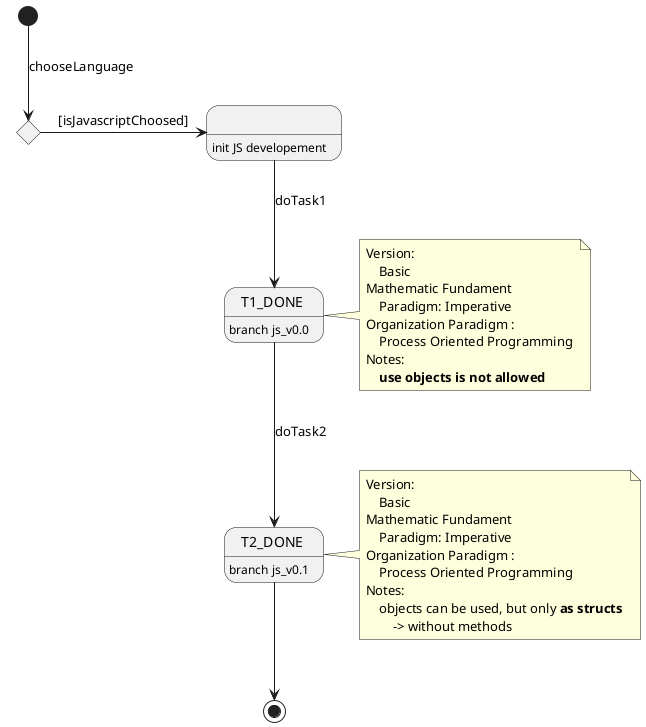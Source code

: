 @startuml develop process

state languageChoice <<choice>>

state WITH_JavaScript as " " : init JS developement  
state T1 as "T1_DONE " : branch js_v0.0
state T2 as "T2_DONE " : branch js_v0.1

[*] --> languageChoice : chooseLanguage
languageChoice -right-> WITH_JavaScript : [isJavascriptChoosed]
WITH_JavaScript --> T1 : doTask1
T1 --> T2 : doTask2
T2 --> [*]

note right of T1
Version: 
    Basic
Mathematic Fundament 
    Paradigm: Imperative
Organization Paradigm : 
    Process Oriented Programming 
Notes: 
    <b>use objects is not allowed</b>
endnote

note right of T2
Version: 
    Basic
Mathematic Fundament 
    Paradigm: Imperative
Organization Paradigm : 
    Process Oriented Programming    
Notes: 
    objects can be used, but only <b>as structs</b> 
        -> without methods
endnote

@enduml